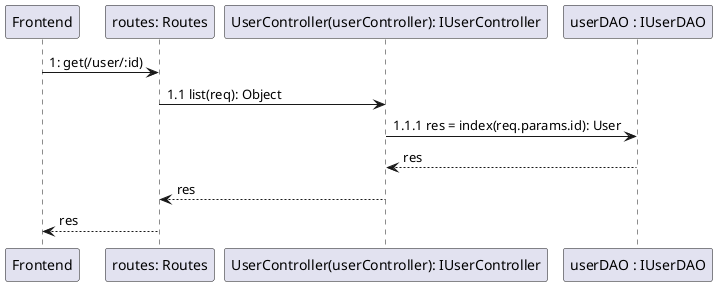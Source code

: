 @startuml es2
skinparam class {
    BackgroundColor Snow
    BorderColor Black
}

Frontend -> "routes: Routes" : 1: get(/user/:id)

"routes: Routes" -> "UserController(userController): IUserController" : 1.1 list(req): Object
"UserController(userController): IUserController" -> "userDAO : IUserDAO" : 1.1.1 res = index(req.params.id): User
"UserController(userController): IUserController" <-- "userDAO : IUserDAO" : res

"routes: Routes" <-- "UserController(userController): IUserController" : res

"routes: Routes" --> Frontend : res

@enduml
